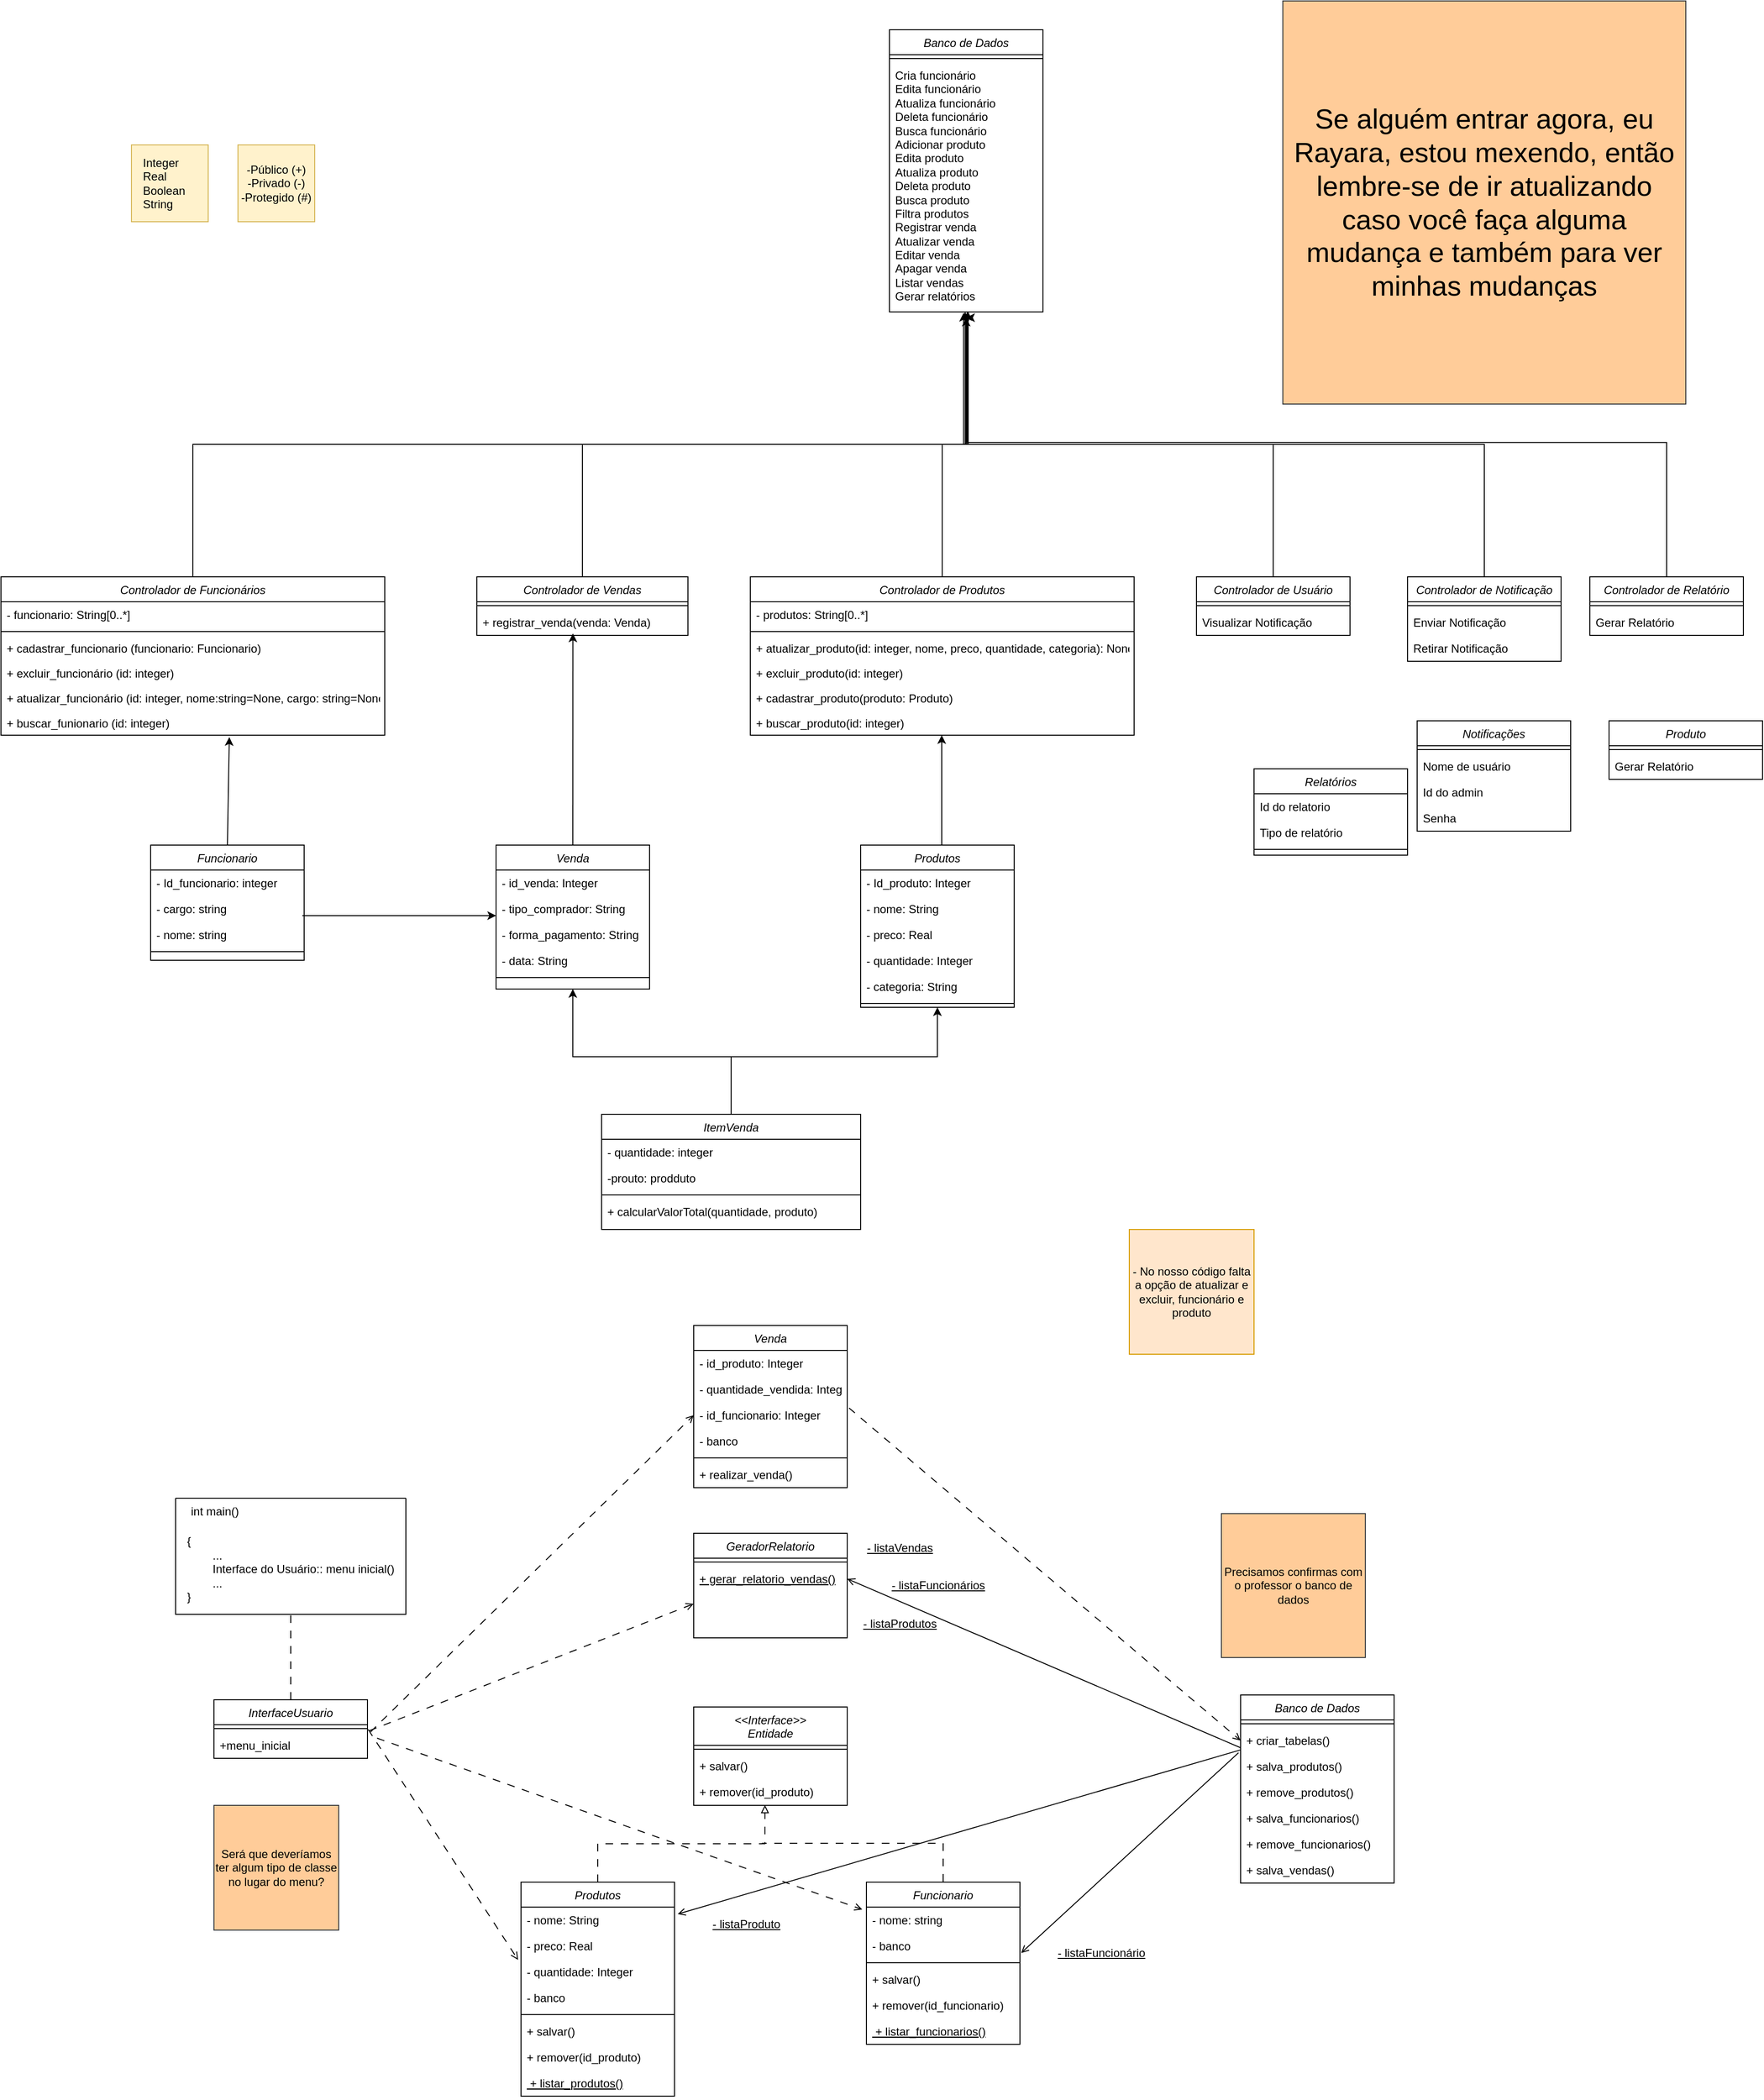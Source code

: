 <mxfile version="24.8.9">
  <diagram id="C5RBs43oDa-KdzZeNtuy" name="Page-1">
    <mxGraphModel dx="1263" dy="1909" grid="1" gridSize="10" guides="1" tooltips="1" connect="1" arrows="1" fold="1" page="1" pageScale="1" pageWidth="827" pageHeight="1169" math="0" shadow="0">
      <root>
        <mxCell id="WIyWlLk6GJQsqaUBKTNV-0" />
        <mxCell id="WIyWlLk6GJQsqaUBKTNV-1" parent="WIyWlLk6GJQsqaUBKTNV-0" />
        <mxCell id="_I3wtdHXXXUd3-tB5gvO-0" value="Controlador de Produtos" style="swimlane;fontStyle=2;align=center;verticalAlign=top;childLayout=stackLayout;horizontal=1;startSize=26;horizontalStack=0;resizeParent=1;resizeLast=0;collapsible=1;marginBottom=0;rounded=0;shadow=0;strokeWidth=1;" parent="WIyWlLk6GJQsqaUBKTNV-1" vertex="1">
          <mxGeometry x="795" y="160" width="400" height="165" as="geometry">
            <mxRectangle x="230" y="140" width="160" height="26" as="alternateBounds" />
          </mxGeometry>
        </mxCell>
        <mxCell id="_I3wtdHXXXUd3-tB5gvO-1" value="- produtos: String[0..*]" style="text;strokeColor=none;fillColor=none;align=left;verticalAlign=top;spacingLeft=4;spacingRight=4;overflow=hidden;rotatable=0;points=[[0,0.5],[1,0.5]];portConstraint=eastwest;" parent="_I3wtdHXXXUd3-tB5gvO-0" vertex="1">
          <mxGeometry y="26" width="400" height="27" as="geometry" />
        </mxCell>
        <mxCell id="_I3wtdHXXXUd3-tB5gvO-2" value="" style="line;html=1;strokeWidth=1;align=left;verticalAlign=middle;spacingTop=-1;spacingLeft=3;spacingRight=3;rotatable=0;labelPosition=right;points=[];portConstraint=eastwest;" parent="_I3wtdHXXXUd3-tB5gvO-0" vertex="1">
          <mxGeometry y="53" width="400" height="8" as="geometry" />
        </mxCell>
        <mxCell id="_I3wtdHXXXUd3-tB5gvO-3" value="+ atualizar_produto(id: integer, nome, preco, quantidade, categoria): None" style="text;align=left;verticalAlign=top;spacingLeft=4;spacingRight=4;overflow=hidden;rotatable=0;points=[[0,0.5],[1,0.5]];portConstraint=eastwest;rounded=0;shadow=0;html=0;" parent="_I3wtdHXXXUd3-tB5gvO-0" vertex="1">
          <mxGeometry y="61" width="400" height="26" as="geometry" />
        </mxCell>
        <mxCell id="_I3wtdHXXXUd3-tB5gvO-4" value="+ excluir_produto(id: integer)" style="text;align=left;verticalAlign=top;spacingLeft=4;spacingRight=4;overflow=hidden;rotatable=0;points=[[0,0.5],[1,0.5]];portConstraint=eastwest;rounded=0;shadow=0;html=0;" parent="_I3wtdHXXXUd3-tB5gvO-0" vertex="1">
          <mxGeometry y="87" width="400" height="26" as="geometry" />
        </mxCell>
        <mxCell id="_I3wtdHXXXUd3-tB5gvO-5" value="+ cadastrar_produto(produto: Produto)" style="text;align=left;verticalAlign=top;spacingLeft=4;spacingRight=4;overflow=hidden;rotatable=0;points=[[0,0.5],[1,0.5]];portConstraint=eastwest;" parent="_I3wtdHXXXUd3-tB5gvO-0" vertex="1">
          <mxGeometry y="113" width="400" height="26" as="geometry" />
        </mxCell>
        <mxCell id="_I3wtdHXXXUd3-tB5gvO-6" value="+ buscar_produto(id: integer) " style="text;align=left;verticalAlign=top;spacingLeft=4;spacingRight=4;overflow=hidden;rotatable=0;points=[[0,0.5],[1,0.5]];portConstraint=eastwest;" parent="_I3wtdHXXXUd3-tB5gvO-0" vertex="1">
          <mxGeometry y="139" width="400" height="26" as="geometry" />
        </mxCell>
        <mxCell id="_I3wtdHXXXUd3-tB5gvO-7" value="Controlador de Funcionários" style="swimlane;fontStyle=2;align=center;verticalAlign=top;childLayout=stackLayout;horizontal=1;startSize=26;horizontalStack=0;resizeParent=1;resizeLast=0;collapsible=1;marginBottom=0;rounded=0;shadow=0;strokeWidth=1;" parent="WIyWlLk6GJQsqaUBKTNV-1" vertex="1">
          <mxGeometry x="14" y="160" width="400" height="165" as="geometry">
            <mxRectangle x="230" y="140" width="160" height="26" as="alternateBounds" />
          </mxGeometry>
        </mxCell>
        <mxCell id="_I3wtdHXXXUd3-tB5gvO-8" value="- funcionario: String[0..*]" style="text;strokeColor=none;fillColor=none;align=left;verticalAlign=top;spacingLeft=4;spacingRight=4;overflow=hidden;rotatable=0;points=[[0,0.5],[1,0.5]];portConstraint=eastwest;" parent="_I3wtdHXXXUd3-tB5gvO-7" vertex="1">
          <mxGeometry y="26" width="400" height="27" as="geometry" />
        </mxCell>
        <mxCell id="_I3wtdHXXXUd3-tB5gvO-9" value="" style="line;html=1;strokeWidth=1;align=left;verticalAlign=middle;spacingTop=-1;spacingLeft=3;spacingRight=3;rotatable=0;labelPosition=right;points=[];portConstraint=eastwest;" parent="_I3wtdHXXXUd3-tB5gvO-7" vertex="1">
          <mxGeometry y="53" width="400" height="8" as="geometry" />
        </mxCell>
        <mxCell id="_I3wtdHXXXUd3-tB5gvO-10" value="+ cadastrar_funcionario (funcionario: Funcionario)" style="text;align=left;verticalAlign=top;spacingLeft=4;spacingRight=4;overflow=hidden;rotatable=0;points=[[0,0.5],[1,0.5]];portConstraint=eastwest;" parent="_I3wtdHXXXUd3-tB5gvO-7" vertex="1">
          <mxGeometry y="61" width="400" height="26" as="geometry" />
        </mxCell>
        <mxCell id="_I3wtdHXXXUd3-tB5gvO-11" value="+ excluir_funcionário (id: integer)" style="text;align=left;verticalAlign=top;spacingLeft=4;spacingRight=4;overflow=hidden;rotatable=0;points=[[0,0.5],[1,0.5]];portConstraint=eastwest;rounded=0;shadow=0;html=0;" parent="_I3wtdHXXXUd3-tB5gvO-7" vertex="1">
          <mxGeometry y="87" width="400" height="26" as="geometry" />
        </mxCell>
        <mxCell id="_I3wtdHXXXUd3-tB5gvO-12" value="+ atualizar_funcionário (id: integer, nome:string=None, cargo: string=None)" style="text;align=left;verticalAlign=top;spacingLeft=4;spacingRight=4;overflow=hidden;rotatable=0;points=[[0,0.5],[1,0.5]];portConstraint=eastwest;rounded=0;shadow=0;html=0;" parent="_I3wtdHXXXUd3-tB5gvO-7" vertex="1">
          <mxGeometry y="113" width="400" height="26" as="geometry" />
        </mxCell>
        <mxCell id="_I3wtdHXXXUd3-tB5gvO-13" value="+ buscar_funionario (id: integer)" style="text;align=left;verticalAlign=top;spacingLeft=4;spacingRight=4;overflow=hidden;rotatable=0;points=[[0,0.5],[1,0.5]];portConstraint=eastwest;rounded=0;shadow=0;html=0;" parent="_I3wtdHXXXUd3-tB5gvO-7" vertex="1">
          <mxGeometry y="139" width="400" height="26" as="geometry" />
        </mxCell>
        <mxCell id="_I3wtdHXXXUd3-tB5gvO-14" value="Controlador de Vendas" style="swimlane;fontStyle=2;align=center;verticalAlign=top;childLayout=stackLayout;horizontal=1;startSize=26;horizontalStack=0;resizeParent=1;resizeLast=0;collapsible=1;marginBottom=0;rounded=0;shadow=0;strokeWidth=1;" parent="WIyWlLk6GJQsqaUBKTNV-1" vertex="1">
          <mxGeometry x="510" y="160" width="220" height="61" as="geometry">
            <mxRectangle x="240" y="200" width="160" height="26" as="alternateBounds" />
          </mxGeometry>
        </mxCell>
        <mxCell id="_I3wtdHXXXUd3-tB5gvO-15" value="" style="line;html=1;strokeWidth=1;align=left;verticalAlign=middle;spacingTop=-1;spacingLeft=3;spacingRight=3;rotatable=0;labelPosition=right;points=[];portConstraint=eastwest;" parent="_I3wtdHXXXUd3-tB5gvO-14" vertex="1">
          <mxGeometry y="26" width="220" height="8" as="geometry" />
        </mxCell>
        <mxCell id="_I3wtdHXXXUd3-tB5gvO-16" value="+ registrar_venda(venda: Venda)" style="text;strokeColor=none;fillColor=none;align=left;verticalAlign=top;spacingLeft=4;spacingRight=4;overflow=hidden;rotatable=0;points=[[0,0.5],[1,0.5]];portConstraint=eastwest;" parent="_I3wtdHXXXUd3-tB5gvO-14" vertex="1">
          <mxGeometry y="34" width="220" height="27" as="geometry" />
        </mxCell>
        <mxCell id="_I3wtdHXXXUd3-tB5gvO-17" value="Controlador de Notificação" style="swimlane;fontStyle=2;align=center;verticalAlign=top;childLayout=stackLayout;horizontal=1;startSize=26;horizontalStack=0;resizeParent=1;resizeLast=0;collapsible=1;marginBottom=0;rounded=0;shadow=0;strokeWidth=1;" parent="WIyWlLk6GJQsqaUBKTNV-1" vertex="1">
          <mxGeometry x="1480" y="160" width="160" height="88" as="geometry">
            <mxRectangle x="240" y="200" width="160" height="26" as="alternateBounds" />
          </mxGeometry>
        </mxCell>
        <mxCell id="_I3wtdHXXXUd3-tB5gvO-18" value="" style="line;html=1;strokeWidth=1;align=left;verticalAlign=middle;spacingTop=-1;spacingLeft=3;spacingRight=3;rotatable=0;labelPosition=right;points=[];portConstraint=eastwest;" parent="_I3wtdHXXXUd3-tB5gvO-17" vertex="1">
          <mxGeometry y="26" width="160" height="8" as="geometry" />
        </mxCell>
        <mxCell id="_I3wtdHXXXUd3-tB5gvO-19" value="Enviar Notificação" style="text;strokeColor=none;fillColor=none;align=left;verticalAlign=top;spacingLeft=4;spacingRight=4;overflow=hidden;rotatable=0;points=[[0,0.5],[1,0.5]];portConstraint=eastwest;" parent="_I3wtdHXXXUd3-tB5gvO-17" vertex="1">
          <mxGeometry y="34" width="160" height="27" as="geometry" />
        </mxCell>
        <mxCell id="_I3wtdHXXXUd3-tB5gvO-20" value="Retirar Notificação" style="text;strokeColor=none;fillColor=none;align=left;verticalAlign=top;spacingLeft=4;spacingRight=4;overflow=hidden;rotatable=0;points=[[0,0.5],[1,0.5]];portConstraint=eastwest;" parent="_I3wtdHXXXUd3-tB5gvO-17" vertex="1">
          <mxGeometry y="61" width="160" height="27" as="geometry" />
        </mxCell>
        <mxCell id="_I3wtdHXXXUd3-tB5gvO-21" value="Controlador de Usuário" style="swimlane;fontStyle=2;align=center;verticalAlign=top;childLayout=stackLayout;horizontal=1;startSize=26;horizontalStack=0;resizeParent=1;resizeLast=0;collapsible=1;marginBottom=0;rounded=0;shadow=0;strokeWidth=1;" parent="WIyWlLk6GJQsqaUBKTNV-1" vertex="1">
          <mxGeometry x="1260" y="160" width="160" height="61" as="geometry">
            <mxRectangle x="240" y="200" width="160" height="26" as="alternateBounds" />
          </mxGeometry>
        </mxCell>
        <mxCell id="_I3wtdHXXXUd3-tB5gvO-22" value="" style="line;html=1;strokeWidth=1;align=left;verticalAlign=middle;spacingTop=-1;spacingLeft=3;spacingRight=3;rotatable=0;labelPosition=right;points=[];portConstraint=eastwest;" parent="_I3wtdHXXXUd3-tB5gvO-21" vertex="1">
          <mxGeometry y="26" width="160" height="8" as="geometry" />
        </mxCell>
        <mxCell id="_I3wtdHXXXUd3-tB5gvO-23" value="Visualizar Notificação" style="text;strokeColor=none;fillColor=none;align=left;verticalAlign=top;spacingLeft=4;spacingRight=4;overflow=hidden;rotatable=0;points=[[0,0.5],[1,0.5]];portConstraint=eastwest;" parent="_I3wtdHXXXUd3-tB5gvO-21" vertex="1">
          <mxGeometry y="34" width="160" height="27" as="geometry" />
        </mxCell>
        <mxCell id="I9rmAQICTZ3IYjPyF-Hz-8" style="edgeStyle=orthogonalEdgeStyle;rounded=0;orthogonalLoop=1;jettySize=auto;html=1;" parent="WIyWlLk6GJQsqaUBKTNV-1" source="_I3wtdHXXXUd3-tB5gvO-24" edge="1">
          <mxGeometry relative="1" as="geometry">
            <mxPoint x="1020" y="-110.0" as="targetPoint" />
            <Array as="points">
              <mxPoint x="1750" y="20" />
              <mxPoint x="1021" y="20" />
              <mxPoint x="1021" y="-110" />
            </Array>
          </mxGeometry>
        </mxCell>
        <mxCell id="_I3wtdHXXXUd3-tB5gvO-24" value="Controlador de Relatório" style="swimlane;fontStyle=2;align=center;verticalAlign=top;childLayout=stackLayout;horizontal=1;startSize=26;horizontalStack=0;resizeParent=1;resizeLast=0;collapsible=1;marginBottom=0;rounded=0;shadow=0;strokeWidth=1;" parent="WIyWlLk6GJQsqaUBKTNV-1" vertex="1">
          <mxGeometry x="1670" y="160" width="160" height="61" as="geometry">
            <mxRectangle x="230" y="140" width="160" height="26" as="alternateBounds" />
          </mxGeometry>
        </mxCell>
        <mxCell id="_I3wtdHXXXUd3-tB5gvO-25" value="" style="line;html=1;strokeWidth=1;align=left;verticalAlign=middle;spacingTop=-1;spacingLeft=3;spacingRight=3;rotatable=0;labelPosition=right;points=[];portConstraint=eastwest;" parent="_I3wtdHXXXUd3-tB5gvO-24" vertex="1">
          <mxGeometry y="26" width="160" height="8" as="geometry" />
        </mxCell>
        <mxCell id="_I3wtdHXXXUd3-tB5gvO-26" value="Gerar Relatório" style="text;strokeColor=none;fillColor=none;align=left;verticalAlign=top;spacingLeft=4;spacingRight=4;overflow=hidden;rotatable=0;points=[[0,0.5],[1,0.5]];portConstraint=eastwest;" parent="_I3wtdHXXXUd3-tB5gvO-24" vertex="1">
          <mxGeometry y="34" width="160" height="27" as="geometry" />
        </mxCell>
        <mxCell id="_I3wtdHXXXUd3-tB5gvO-27" value="Notificações" style="swimlane;fontStyle=2;align=center;verticalAlign=top;childLayout=stackLayout;horizontal=1;startSize=26;horizontalStack=0;resizeParent=1;resizeLast=0;collapsible=1;marginBottom=0;rounded=0;shadow=0;strokeWidth=1;" parent="WIyWlLk6GJQsqaUBKTNV-1" vertex="1">
          <mxGeometry x="1490" y="310" width="160" height="115" as="geometry">
            <mxRectangle x="240" y="200" width="160" height="26" as="alternateBounds" />
          </mxGeometry>
        </mxCell>
        <mxCell id="_I3wtdHXXXUd3-tB5gvO-28" value="" style="line;html=1;strokeWidth=1;align=left;verticalAlign=middle;spacingTop=-1;spacingLeft=3;spacingRight=3;rotatable=0;labelPosition=right;points=[];portConstraint=eastwest;" parent="_I3wtdHXXXUd3-tB5gvO-27" vertex="1">
          <mxGeometry y="26" width="160" height="8" as="geometry" />
        </mxCell>
        <mxCell id="_I3wtdHXXXUd3-tB5gvO-29" value="Nome de usuário" style="text;strokeColor=none;fillColor=none;align=left;verticalAlign=top;spacingLeft=4;spacingRight=4;overflow=hidden;rotatable=0;points=[[0,0.5],[1,0.5]];portConstraint=eastwest;" parent="_I3wtdHXXXUd3-tB5gvO-27" vertex="1">
          <mxGeometry y="34" width="160" height="27" as="geometry" />
        </mxCell>
        <mxCell id="_I3wtdHXXXUd3-tB5gvO-30" value="Id do admin" style="text;strokeColor=none;fillColor=none;align=left;verticalAlign=top;spacingLeft=4;spacingRight=4;overflow=hidden;rotatable=0;points=[[0,0.5],[1,0.5]];portConstraint=eastwest;" parent="_I3wtdHXXXUd3-tB5gvO-27" vertex="1">
          <mxGeometry y="61" width="160" height="27" as="geometry" />
        </mxCell>
        <mxCell id="_I3wtdHXXXUd3-tB5gvO-31" value="Senha" style="text;strokeColor=none;fillColor=none;align=left;verticalAlign=top;spacingLeft=4;spacingRight=4;overflow=hidden;rotatable=0;points=[[0,0.5],[1,0.5]];portConstraint=eastwest;" parent="_I3wtdHXXXUd3-tB5gvO-27" vertex="1">
          <mxGeometry y="88" width="160" height="27" as="geometry" />
        </mxCell>
        <mxCell id="_I3wtdHXXXUd3-tB5gvO-32" value="Venda" style="swimlane;fontStyle=2;align=center;verticalAlign=top;childLayout=stackLayout;horizontal=1;startSize=26;horizontalStack=0;resizeParent=1;resizeLast=0;collapsible=1;marginBottom=0;rounded=0;shadow=0;strokeWidth=1;" parent="WIyWlLk6GJQsqaUBKTNV-1" vertex="1">
          <mxGeometry x="530" y="439.5" width="160" height="150" as="geometry">
            <mxRectangle x="230" y="140" width="160" height="26" as="alternateBounds" />
          </mxGeometry>
        </mxCell>
        <mxCell id="_I3wtdHXXXUd3-tB5gvO-33" value="- id_venda: Integer" style="text;strokeColor=none;fillColor=none;align=left;verticalAlign=top;spacingLeft=4;spacingRight=4;overflow=hidden;rotatable=0;points=[[0,0.5],[1,0.5]];portConstraint=eastwest;" parent="_I3wtdHXXXUd3-tB5gvO-32" vertex="1">
          <mxGeometry y="26" width="160" height="27" as="geometry" />
        </mxCell>
        <mxCell id="_I3wtdHXXXUd3-tB5gvO-34" value="- tipo_comprador: String" style="text;strokeColor=none;fillColor=none;align=left;verticalAlign=top;spacingLeft=4;spacingRight=4;overflow=hidden;rotatable=0;points=[[0,0.5],[1,0.5]];portConstraint=eastwest;" parent="_I3wtdHXXXUd3-tB5gvO-32" vertex="1">
          <mxGeometry y="53" width="160" height="27" as="geometry" />
        </mxCell>
        <mxCell id="_I3wtdHXXXUd3-tB5gvO-35" value="- forma_pagamento: String" style="text;strokeColor=none;fillColor=none;align=left;verticalAlign=top;spacingLeft=4;spacingRight=4;overflow=hidden;rotatable=0;points=[[0,0.5],[1,0.5]];portConstraint=eastwest;" parent="_I3wtdHXXXUd3-tB5gvO-32" vertex="1">
          <mxGeometry y="80" width="160" height="27" as="geometry" />
        </mxCell>
        <mxCell id="_I3wtdHXXXUd3-tB5gvO-36" value="- data: String" style="text;strokeColor=none;fillColor=none;align=left;verticalAlign=top;spacingLeft=4;spacingRight=4;overflow=hidden;rotatable=0;points=[[0,0.5],[1,0.5]];portConstraint=eastwest;" parent="_I3wtdHXXXUd3-tB5gvO-32" vertex="1">
          <mxGeometry y="107" width="160" height="27" as="geometry" />
        </mxCell>
        <mxCell id="_I3wtdHXXXUd3-tB5gvO-37" value="" style="line;html=1;strokeWidth=1;align=left;verticalAlign=middle;spacingTop=-1;spacingLeft=3;spacingRight=3;rotatable=0;labelPosition=right;points=[];portConstraint=eastwest;" parent="_I3wtdHXXXUd3-tB5gvO-32" vertex="1">
          <mxGeometry y="134" width="160" height="8" as="geometry" />
        </mxCell>
        <mxCell id="_I3wtdHXXXUd3-tB5gvO-38" value="Produtos" style="swimlane;fontStyle=2;align=center;verticalAlign=top;childLayout=stackLayout;horizontal=1;startSize=26;horizontalStack=0;resizeParent=1;resizeLast=0;collapsible=1;marginBottom=0;rounded=0;shadow=0;strokeWidth=1;" parent="WIyWlLk6GJQsqaUBKTNV-1" vertex="1">
          <mxGeometry x="910" y="439.5" width="160" height="169" as="geometry">
            <mxRectangle x="230" y="140" width="160" height="26" as="alternateBounds" />
          </mxGeometry>
        </mxCell>
        <mxCell id="_I3wtdHXXXUd3-tB5gvO-39" value="- Id_produto: Integer" style="text;strokeColor=none;fillColor=none;align=left;verticalAlign=top;spacingLeft=4;spacingRight=4;overflow=hidden;rotatable=0;points=[[0,0.5],[1,0.5]];portConstraint=eastwest;" parent="_I3wtdHXXXUd3-tB5gvO-38" vertex="1">
          <mxGeometry y="26" width="160" height="27" as="geometry" />
        </mxCell>
        <mxCell id="_I3wtdHXXXUd3-tB5gvO-40" value="- nome: String" style="text;strokeColor=none;fillColor=none;align=left;verticalAlign=top;spacingLeft=4;spacingRight=4;overflow=hidden;rotatable=0;points=[[0,0.5],[1,0.5]];portConstraint=eastwest;" parent="_I3wtdHXXXUd3-tB5gvO-38" vertex="1">
          <mxGeometry y="53" width="160" height="27" as="geometry" />
        </mxCell>
        <mxCell id="_I3wtdHXXXUd3-tB5gvO-41" value="- preco: Real" style="text;strokeColor=none;fillColor=none;align=left;verticalAlign=top;spacingLeft=4;spacingRight=4;overflow=hidden;rotatable=0;points=[[0,0.5],[1,0.5]];portConstraint=eastwest;" parent="_I3wtdHXXXUd3-tB5gvO-38" vertex="1">
          <mxGeometry y="80" width="160" height="27" as="geometry" />
        </mxCell>
        <mxCell id="_I3wtdHXXXUd3-tB5gvO-42" value="- quantidade: Integer" style="text;strokeColor=none;fillColor=none;align=left;verticalAlign=top;spacingLeft=4;spacingRight=4;overflow=hidden;rotatable=0;points=[[0,0.5],[1,0.5]];portConstraint=eastwest;" parent="_I3wtdHXXXUd3-tB5gvO-38" vertex="1">
          <mxGeometry y="107" width="160" height="27" as="geometry" />
        </mxCell>
        <mxCell id="_I3wtdHXXXUd3-tB5gvO-43" value="- categoria: String" style="text;strokeColor=none;fillColor=none;align=left;verticalAlign=top;spacingLeft=4;spacingRight=4;overflow=hidden;rotatable=0;points=[[0,0.5],[1,0.5]];portConstraint=eastwest;" parent="_I3wtdHXXXUd3-tB5gvO-38" vertex="1">
          <mxGeometry y="134" width="160" height="27" as="geometry" />
        </mxCell>
        <mxCell id="_I3wtdHXXXUd3-tB5gvO-44" value="" style="line;html=1;strokeWidth=1;align=left;verticalAlign=middle;spacingTop=-1;spacingLeft=3;spacingRight=3;rotatable=0;labelPosition=right;points=[];portConstraint=eastwest;" parent="_I3wtdHXXXUd3-tB5gvO-38" vertex="1">
          <mxGeometry y="161" width="160" height="8" as="geometry" />
        </mxCell>
        <mxCell id="_I3wtdHXXXUd3-tB5gvO-45" value="Funcionario" style="swimlane;fontStyle=2;align=center;verticalAlign=top;childLayout=stackLayout;horizontal=1;startSize=26;horizontalStack=0;resizeParent=1;resizeLast=0;collapsible=1;marginBottom=0;rounded=0;shadow=0;strokeWidth=1;" parent="WIyWlLk6GJQsqaUBKTNV-1" vertex="1">
          <mxGeometry x="170" y="439.5" width="160" height="120" as="geometry">
            <mxRectangle x="230" y="140" width="160" height="26" as="alternateBounds" />
          </mxGeometry>
        </mxCell>
        <mxCell id="_I3wtdHXXXUd3-tB5gvO-46" value="- Id_funcionario: integer" style="text;strokeColor=none;fillColor=none;align=left;verticalAlign=top;spacingLeft=4;spacingRight=4;overflow=hidden;rotatable=0;points=[[0,0.5],[1,0.5]];portConstraint=eastwest;" parent="_I3wtdHXXXUd3-tB5gvO-45" vertex="1">
          <mxGeometry y="26" width="160" height="27" as="geometry" />
        </mxCell>
        <mxCell id="_I3wtdHXXXUd3-tB5gvO-47" value="- cargo: string" style="text;strokeColor=none;fillColor=none;align=left;verticalAlign=top;spacingLeft=4;spacingRight=4;overflow=hidden;rotatable=0;points=[[0,0.5],[1,0.5]];portConstraint=eastwest;" parent="_I3wtdHXXXUd3-tB5gvO-45" vertex="1">
          <mxGeometry y="53" width="160" height="27" as="geometry" />
        </mxCell>
        <mxCell id="_I3wtdHXXXUd3-tB5gvO-48" value="- nome: string" style="text;strokeColor=none;fillColor=none;align=left;verticalAlign=top;spacingLeft=4;spacingRight=4;overflow=hidden;rotatable=0;points=[[0,0.5],[1,0.5]];portConstraint=eastwest;" parent="_I3wtdHXXXUd3-tB5gvO-45" vertex="1">
          <mxGeometry y="80" width="160" height="27" as="geometry" />
        </mxCell>
        <mxCell id="_I3wtdHXXXUd3-tB5gvO-49" value="" style="line;html=1;strokeWidth=1;align=left;verticalAlign=middle;spacingTop=-1;spacingLeft=3;spacingRight=3;rotatable=0;labelPosition=right;points=[];portConstraint=eastwest;" parent="_I3wtdHXXXUd3-tB5gvO-45" vertex="1">
          <mxGeometry y="107" width="160" height="8" as="geometry" />
        </mxCell>
        <mxCell id="_I3wtdHXXXUd3-tB5gvO-224" value="" style="whiteSpace=wrap;html=1;aspect=fixed;fillColor=#fff2cc;strokeColor=#d6b656;" parent="WIyWlLk6GJQsqaUBKTNV-1" vertex="1">
          <mxGeometry x="150" y="-290" width="80" height="80" as="geometry" />
        </mxCell>
        <mxCell id="_I3wtdHXXXUd3-tB5gvO-223" value="Integer&lt;div&gt;Real&lt;/div&gt;&lt;div&gt;Boolean&lt;/div&gt;&lt;div&gt;String&lt;/div&gt;" style="text;html=1;align=left;verticalAlign=middle;whiteSpace=wrap;rounded=0;" parent="WIyWlLk6GJQsqaUBKTNV-1" vertex="1">
          <mxGeometry x="160" y="-280" width="60" height="60" as="geometry" />
        </mxCell>
        <mxCell id="_I3wtdHXXXUd3-tB5gvO-52" value="Relatórios" style="swimlane;fontStyle=2;align=center;verticalAlign=top;childLayout=stackLayout;horizontal=1;startSize=26;horizontalStack=0;resizeParent=1;resizeLast=0;collapsible=1;marginBottom=0;rounded=0;shadow=0;strokeWidth=1;" parent="WIyWlLk6GJQsqaUBKTNV-1" vertex="1">
          <mxGeometry x="1320" y="360" width="160" height="90" as="geometry">
            <mxRectangle x="230" y="140" width="160" height="26" as="alternateBounds" />
          </mxGeometry>
        </mxCell>
        <mxCell id="_I3wtdHXXXUd3-tB5gvO-53" value="Id do relatorio" style="text;strokeColor=none;fillColor=none;align=left;verticalAlign=top;spacingLeft=4;spacingRight=4;overflow=hidden;rotatable=0;points=[[0,0.5],[1,0.5]];portConstraint=eastwest;" parent="_I3wtdHXXXUd3-tB5gvO-52" vertex="1">
          <mxGeometry y="26" width="160" height="27" as="geometry" />
        </mxCell>
        <mxCell id="_I3wtdHXXXUd3-tB5gvO-54" value="Tipo de relatório" style="text;strokeColor=none;fillColor=none;align=left;verticalAlign=top;spacingLeft=4;spacingRight=4;overflow=hidden;rotatable=0;points=[[0,0.5],[1,0.5]];portConstraint=eastwest;" parent="_I3wtdHXXXUd3-tB5gvO-52" vertex="1">
          <mxGeometry y="53" width="160" height="27" as="geometry" />
        </mxCell>
        <mxCell id="_I3wtdHXXXUd3-tB5gvO-55" value="" style="line;html=1;strokeWidth=1;align=left;verticalAlign=middle;spacingTop=-1;spacingLeft=3;spacingRight=3;rotatable=0;labelPosition=right;points=[];portConstraint=eastwest;" parent="_I3wtdHXXXUd3-tB5gvO-52" vertex="1">
          <mxGeometry y="80" width="160" height="8" as="geometry" />
        </mxCell>
        <mxCell id="_I3wtdHXXXUd3-tB5gvO-50" value="" style="whiteSpace=wrap;html=1;aspect=fixed;fillColor=#fff2cc;strokeColor=#d6b656;" parent="WIyWlLk6GJQsqaUBKTNV-1" vertex="1">
          <mxGeometry x="150" y="-290" width="80" height="80" as="geometry" />
        </mxCell>
        <mxCell id="_I3wtdHXXXUd3-tB5gvO-56" value="Banco de Dados" style="swimlane;fontStyle=2;align=center;verticalAlign=top;childLayout=stackLayout;horizontal=1;startSize=26;horizontalStack=0;resizeParent=1;resizeLast=0;collapsible=1;marginBottom=0;rounded=0;shadow=0;strokeWidth=1;" parent="WIyWlLk6GJQsqaUBKTNV-1" vertex="1">
          <mxGeometry x="940" y="-410" width="160" height="294" as="geometry">
            <mxRectangle x="230" y="140" width="160" height="26" as="alternateBounds" />
          </mxGeometry>
        </mxCell>
        <mxCell id="_I3wtdHXXXUd3-tB5gvO-57" value="" style="line;html=1;strokeWidth=1;align=left;verticalAlign=middle;spacingTop=-1;spacingLeft=3;spacingRight=3;rotatable=0;labelPosition=right;points=[];portConstraint=eastwest;" parent="_I3wtdHXXXUd3-tB5gvO-56" vertex="1">
          <mxGeometry y="26" width="160" height="8" as="geometry" />
        </mxCell>
        <mxCell id="_I3wtdHXXXUd3-tB5gvO-58" value="Cria funcionário&lt;div&gt;Edita funcionário&lt;/div&gt;&lt;div&gt;Atualiza funcionário&lt;/div&gt;&lt;div&gt;Deleta funcionário&lt;/div&gt;&lt;div&gt;Busca funcionário&lt;/div&gt;&lt;div&gt;Adicionar produto&lt;/div&gt;&lt;div&gt;Edita produto&lt;/div&gt;&lt;div&gt;Atualiza produto&lt;/div&gt;&lt;div&gt;Deleta produto&lt;/div&gt;&lt;div&gt;Busca produto&lt;/div&gt;&lt;div&gt;Filtra produtos&lt;/div&gt;&lt;div&gt;Registrar venda&lt;/div&gt;&lt;div&gt;Atualizar venda&lt;/div&gt;&lt;div&gt;Editar venda&lt;/div&gt;&lt;div&gt;Apagar venda&lt;/div&gt;&lt;div&gt;Listar vendas&lt;/div&gt;&lt;div&gt;Gerar relatórios&lt;/div&gt;" style="text;strokeColor=none;fillColor=none;align=left;verticalAlign=top;spacingLeft=4;spacingRight=4;overflow=hidden;rotatable=0;points=[[0,0.5],[1,0.5]];portConstraint=eastwest;whiteSpace=wrap;html=1;" parent="_I3wtdHXXXUd3-tB5gvO-56" vertex="1">
          <mxGeometry y="34" width="160" height="260" as="geometry" />
        </mxCell>
        <mxCell id="_I3wtdHXXXUd3-tB5gvO-51" value="Integer&lt;div&gt;Real&lt;/div&gt;&lt;div&gt;Boolean&lt;/div&gt;&lt;div&gt;String&lt;/div&gt;" style="text;html=1;align=left;verticalAlign=middle;whiteSpace=wrap;rounded=0;" parent="WIyWlLk6GJQsqaUBKTNV-1" vertex="1">
          <mxGeometry x="160" y="-280" width="60" height="60" as="geometry" />
        </mxCell>
        <mxCell id="_I3wtdHXXXUd3-tB5gvO-65" style="edgeStyle=orthogonalEdgeStyle;rounded=0;orthogonalLoop=1;jettySize=auto;html=1;entryX=0.5;entryY=1;entryDx=0;entryDy=0;" parent="WIyWlLk6GJQsqaUBKTNV-1" source="_I3wtdHXXXUd3-tB5gvO-67" target="_I3wtdHXXXUd3-tB5gvO-32" edge="1">
          <mxGeometry relative="1" as="geometry">
            <Array as="points">
              <mxPoint x="775" y="660" />
              <mxPoint x="610" y="660" />
            </Array>
          </mxGeometry>
        </mxCell>
        <mxCell id="_I3wtdHXXXUd3-tB5gvO-66" style="edgeStyle=orthogonalEdgeStyle;rounded=0;orthogonalLoop=1;jettySize=auto;html=1;entryX=0.5;entryY=1;entryDx=0;entryDy=0;" parent="WIyWlLk6GJQsqaUBKTNV-1" source="_I3wtdHXXXUd3-tB5gvO-67" target="_I3wtdHXXXUd3-tB5gvO-38" edge="1">
          <mxGeometry relative="1" as="geometry">
            <mxPoint x="990" y="630" as="targetPoint" />
            <Array as="points">
              <mxPoint x="775" y="660" />
              <mxPoint x="990" y="660" />
            </Array>
          </mxGeometry>
        </mxCell>
        <mxCell id="_I3wtdHXXXUd3-tB5gvO-67" value="ItemVenda" style="swimlane;fontStyle=2;align=center;verticalAlign=top;childLayout=stackLayout;horizontal=1;startSize=26;horizontalStack=0;resizeParent=1;resizeLast=0;collapsible=1;marginBottom=0;rounded=0;shadow=0;strokeWidth=1;" parent="WIyWlLk6GJQsqaUBKTNV-1" vertex="1">
          <mxGeometry x="640" y="720" width="270" height="120" as="geometry">
            <mxRectangle x="230" y="140" width="160" height="26" as="alternateBounds" />
          </mxGeometry>
        </mxCell>
        <mxCell id="_I3wtdHXXXUd3-tB5gvO-68" value="- quantidade: integer" style="text;strokeColor=none;fillColor=none;align=left;verticalAlign=top;spacingLeft=4;spacingRight=4;overflow=hidden;rotatable=0;points=[[0,0.5],[1,0.5]];portConstraint=eastwest;" parent="_I3wtdHXXXUd3-tB5gvO-67" vertex="1">
          <mxGeometry y="26" width="270" height="27" as="geometry" />
        </mxCell>
        <mxCell id="_I3wtdHXXXUd3-tB5gvO-69" value="-prouto: prodduto" style="text;strokeColor=none;fillColor=none;align=left;verticalAlign=top;spacingLeft=4;spacingRight=4;overflow=hidden;rotatable=0;points=[[0,0.5],[1,0.5]];portConstraint=eastwest;" parent="_I3wtdHXXXUd3-tB5gvO-67" vertex="1">
          <mxGeometry y="53" width="270" height="27" as="geometry" />
        </mxCell>
        <mxCell id="_I3wtdHXXXUd3-tB5gvO-70" value="" style="line;html=1;strokeWidth=1;align=left;verticalAlign=middle;spacingTop=-1;spacingLeft=3;spacingRight=3;rotatable=0;labelPosition=right;points=[];portConstraint=eastwest;" parent="_I3wtdHXXXUd3-tB5gvO-67" vertex="1">
          <mxGeometry y="80" width="270" height="8" as="geometry" />
        </mxCell>
        <mxCell id="_I3wtdHXXXUd3-tB5gvO-71" value="+ calcularValorTotal(quantidade, produto)" style="text;strokeColor=none;fillColor=none;align=left;verticalAlign=top;spacingLeft=4;spacingRight=4;overflow=hidden;rotatable=0;points=[[0,0.5],[1,0.5]];portConstraint=eastwest;" parent="_I3wtdHXXXUd3-tB5gvO-67" vertex="1">
          <mxGeometry y="88" width="270" height="27" as="geometry" />
        </mxCell>
        <mxCell id="_I3wtdHXXXUd3-tB5gvO-61" value="" style="whiteSpace=wrap;html=1;aspect=fixed;fillColor=#fff2cc;strokeColor=#d6b656;" parent="WIyWlLk6GJQsqaUBKTNV-1" vertex="1">
          <mxGeometry x="261" y="-290" width="80" height="80" as="geometry" />
        </mxCell>
        <mxCell id="_I3wtdHXXXUd3-tB5gvO-74" style="edgeStyle=orthogonalEdgeStyle;rounded=0;orthogonalLoop=1;jettySize=auto;html=1;entryX=0.5;entryY=1;entryDx=0;entryDy=0;exitX=0.5;exitY=0;exitDx=0;exitDy=0;" parent="WIyWlLk6GJQsqaUBKTNV-1" source="_I3wtdHXXXUd3-tB5gvO-38" edge="1">
          <mxGeometry relative="1" as="geometry">
            <mxPoint x="995" y="430" as="sourcePoint" />
            <mxPoint x="994.5" y="325" as="targetPoint" />
            <Array as="points">
              <mxPoint x="995" y="440" />
            </Array>
          </mxGeometry>
        </mxCell>
        <mxCell id="_I3wtdHXXXUd3-tB5gvO-62" value="-Público (+)&lt;br&gt;-Privado (-)&lt;br&gt;-Protegido (#)" style="text;html=1;align=center;verticalAlign=middle;whiteSpace=wrap;rounded=0;" parent="WIyWlLk6GJQsqaUBKTNV-1" vertex="1">
          <mxGeometry x="261" y="-290" width="80" height="80" as="geometry" />
        </mxCell>
        <mxCell id="_I3wtdHXXXUd3-tB5gvO-75" value="" style="endArrow=classic;html=1;rounded=0;entryX=0.455;entryY=0.926;entryDx=0;entryDy=0;entryPerimeter=0;exitX=0.5;exitY=0;exitDx=0;exitDy=0;" parent="WIyWlLk6GJQsqaUBKTNV-1" source="_I3wtdHXXXUd3-tB5gvO-32" target="_I3wtdHXXXUd3-tB5gvO-16" edge="1">
          <mxGeometry width="50" height="50" relative="1" as="geometry">
            <mxPoint x="580" y="360" as="sourcePoint" />
            <mxPoint x="630" y="310" as="targetPoint" />
          </mxGeometry>
        </mxCell>
        <mxCell id="_I3wtdHXXXUd3-tB5gvO-76" value="" style="endArrow=classic;html=1;rounded=0;entryX=0.595;entryY=1.077;entryDx=0;entryDy=0;entryPerimeter=0;" parent="WIyWlLk6GJQsqaUBKTNV-1" target="_I3wtdHXXXUd3-tB5gvO-13" edge="1">
          <mxGeometry width="50" height="50" relative="1" as="geometry">
            <mxPoint x="250" y="440" as="sourcePoint" />
            <mxPoint x="300" y="390" as="targetPoint" />
          </mxGeometry>
        </mxCell>
        <mxCell id="_I3wtdHXXXUd3-tB5gvO-77" value="" style="endArrow=classic;html=1;rounded=0;exitX=0.988;exitY=0.759;exitDx=0;exitDy=0;exitPerimeter=0;entryX=0;entryY=0.759;entryDx=0;entryDy=0;entryPerimeter=0;" parent="WIyWlLk6GJQsqaUBKTNV-1" source="_I3wtdHXXXUd3-tB5gvO-47" target="_I3wtdHXXXUd3-tB5gvO-34" edge="1">
          <mxGeometry width="50" height="50" relative="1" as="geometry">
            <mxPoint x="410" y="540" as="sourcePoint" />
            <mxPoint x="460" y="490" as="targetPoint" />
          </mxGeometry>
        </mxCell>
        <mxCell id="_I3wtdHXXXUd3-tB5gvO-85" value="&amp;nbsp;" style="text;html=1;align=center;verticalAlign=middle;resizable=0;points=[];autosize=1;strokeColor=none;fillColor=none;" parent="WIyWlLk6GJQsqaUBKTNV-1" vertex="1">
          <mxGeometry x="1225" y="608" width="30" height="30" as="geometry" />
        </mxCell>
        <mxCell id="I9rmAQICTZ3IYjPyF-Hz-2" style="edgeStyle=orthogonalEdgeStyle;rounded=0;orthogonalLoop=1;jettySize=auto;html=1;entryX=0.513;entryY=1;entryDx=0;entryDy=0;entryPerimeter=0;" parent="WIyWlLk6GJQsqaUBKTNV-1" source="_I3wtdHXXXUd3-tB5gvO-7" target="_I3wtdHXXXUd3-tB5gvO-58" edge="1">
          <mxGeometry relative="1" as="geometry" />
        </mxCell>
        <mxCell id="I9rmAQICTZ3IYjPyF-Hz-3" style="edgeStyle=orthogonalEdgeStyle;rounded=0;orthogonalLoop=1;jettySize=auto;html=1;entryX=0.508;entryY=1;entryDx=0;entryDy=0;entryPerimeter=0;" parent="WIyWlLk6GJQsqaUBKTNV-1" source="_I3wtdHXXXUd3-tB5gvO-14" target="_I3wtdHXXXUd3-tB5gvO-58" edge="1">
          <mxGeometry relative="1" as="geometry" />
        </mxCell>
        <mxCell id="I9rmAQICTZ3IYjPyF-Hz-4" style="edgeStyle=orthogonalEdgeStyle;rounded=0;orthogonalLoop=1;jettySize=auto;html=1;entryX=0.5;entryY=1.023;entryDx=0;entryDy=0;entryPerimeter=0;" parent="WIyWlLk6GJQsqaUBKTNV-1" source="_I3wtdHXXXUd3-tB5gvO-0" target="_I3wtdHXXXUd3-tB5gvO-58" edge="1">
          <mxGeometry relative="1" as="geometry">
            <Array as="points">
              <mxPoint x="995" y="22" />
              <mxPoint x="1020" y="22" />
            </Array>
          </mxGeometry>
        </mxCell>
        <mxCell id="I9rmAQICTZ3IYjPyF-Hz-5" style="edgeStyle=orthogonalEdgeStyle;rounded=0;orthogonalLoop=1;jettySize=auto;html=1;entryX=0.483;entryY=1.004;entryDx=0;entryDy=0;entryPerimeter=0;" parent="WIyWlLk6GJQsqaUBKTNV-1" source="_I3wtdHXXXUd3-tB5gvO-21" target="_I3wtdHXXXUd3-tB5gvO-58" edge="1">
          <mxGeometry relative="1" as="geometry" />
        </mxCell>
        <mxCell id="I9rmAQICTZ3IYjPyF-Hz-6" style="edgeStyle=orthogonalEdgeStyle;rounded=0;orthogonalLoop=1;jettySize=auto;html=1;entryX=0.493;entryY=1;entryDx=0;entryDy=0;entryPerimeter=0;" parent="WIyWlLk6GJQsqaUBKTNV-1" source="_I3wtdHXXXUd3-tB5gvO-17" target="_I3wtdHXXXUd3-tB5gvO-58" edge="1">
          <mxGeometry relative="1" as="geometry" />
        </mxCell>
        <mxCell id="OVBkLCfnEWp9YMBtG4E_-0" value="Produto" style="swimlane;fontStyle=2;align=center;verticalAlign=top;childLayout=stackLayout;horizontal=1;startSize=26;horizontalStack=0;resizeParent=1;resizeLast=0;collapsible=1;marginBottom=0;rounded=0;shadow=0;strokeWidth=1;" vertex="1" parent="WIyWlLk6GJQsqaUBKTNV-1">
          <mxGeometry x="1690" y="310" width="160" height="61" as="geometry">
            <mxRectangle x="230" y="140" width="160" height="26" as="alternateBounds" />
          </mxGeometry>
        </mxCell>
        <mxCell id="OVBkLCfnEWp9YMBtG4E_-1" value="" style="line;html=1;strokeWidth=1;align=left;verticalAlign=middle;spacingTop=-1;spacingLeft=3;spacingRight=3;rotatable=0;labelPosition=right;points=[];portConstraint=eastwest;" vertex="1" parent="OVBkLCfnEWp9YMBtG4E_-0">
          <mxGeometry y="26" width="160" height="8" as="geometry" />
        </mxCell>
        <mxCell id="OVBkLCfnEWp9YMBtG4E_-2" value="Gerar Relatório" style="text;strokeColor=none;fillColor=none;align=left;verticalAlign=top;spacingLeft=4;spacingRight=4;overflow=hidden;rotatable=0;points=[[0,0.5],[1,0.5]];portConstraint=eastwest;" vertex="1" parent="OVBkLCfnEWp9YMBtG4E_-0">
          <mxGeometry y="34" width="160" height="27" as="geometry" />
        </mxCell>
        <mxCell id="OVBkLCfnEWp9YMBtG4E_-12" value="Banco de Dados" style="swimlane;fontStyle=2;align=center;verticalAlign=top;childLayout=stackLayout;horizontal=1;startSize=26;horizontalStack=0;resizeParent=1;resizeLast=0;collapsible=1;marginBottom=0;rounded=0;shadow=0;strokeWidth=1;" vertex="1" parent="WIyWlLk6GJQsqaUBKTNV-1">
          <mxGeometry x="1306" y="1325" width="160" height="196" as="geometry">
            <mxRectangle x="230" y="140" width="160" height="26" as="alternateBounds" />
          </mxGeometry>
        </mxCell>
        <mxCell id="OVBkLCfnEWp9YMBtG4E_-13" value="" style="line;html=1;strokeWidth=1;align=left;verticalAlign=middle;spacingTop=-1;spacingLeft=3;spacingRight=3;rotatable=0;labelPosition=right;points=[];portConstraint=eastwest;" vertex="1" parent="OVBkLCfnEWp9YMBtG4E_-12">
          <mxGeometry y="26" width="160" height="8" as="geometry" />
        </mxCell>
        <mxCell id="OVBkLCfnEWp9YMBtG4E_-84" value="+ criar_tabelas()" style="text;strokeColor=none;fillColor=none;align=left;verticalAlign=top;spacingLeft=4;spacingRight=4;overflow=hidden;rotatable=0;points=[[0,0.5],[1,0.5]];portConstraint=eastwest;fontStyle=0" vertex="1" parent="OVBkLCfnEWp9YMBtG4E_-12">
          <mxGeometry y="34" width="160" height="27" as="geometry" />
        </mxCell>
        <mxCell id="OVBkLCfnEWp9YMBtG4E_-105" value="+ salva_produtos()" style="text;strokeColor=none;fillColor=none;align=left;verticalAlign=top;spacingLeft=4;spacingRight=4;overflow=hidden;rotatable=0;points=[[0,0.5],[1,0.5]];portConstraint=eastwest;fontStyle=0" vertex="1" parent="OVBkLCfnEWp9YMBtG4E_-12">
          <mxGeometry y="61" width="160" height="27" as="geometry" />
        </mxCell>
        <mxCell id="OVBkLCfnEWp9YMBtG4E_-107" value="+ remove_produtos()" style="text;strokeColor=none;fillColor=none;align=left;verticalAlign=top;spacingLeft=4;spacingRight=4;overflow=hidden;rotatable=0;points=[[0,0.5],[1,0.5]];portConstraint=eastwest;fontStyle=0" vertex="1" parent="OVBkLCfnEWp9YMBtG4E_-12">
          <mxGeometry y="88" width="160" height="27" as="geometry" />
        </mxCell>
        <mxCell id="OVBkLCfnEWp9YMBtG4E_-108" value="+ salva_funcionarios()" style="text;strokeColor=none;fillColor=none;align=left;verticalAlign=top;spacingLeft=4;spacingRight=4;overflow=hidden;rotatable=0;points=[[0,0.5],[1,0.5]];portConstraint=eastwest;fontStyle=0" vertex="1" parent="OVBkLCfnEWp9YMBtG4E_-12">
          <mxGeometry y="115" width="160" height="27" as="geometry" />
        </mxCell>
        <mxCell id="OVBkLCfnEWp9YMBtG4E_-109" value="+ remove_funcionarios()" style="text;strokeColor=none;fillColor=none;align=left;verticalAlign=top;spacingLeft=4;spacingRight=4;overflow=hidden;rotatable=0;points=[[0,0.5],[1,0.5]];portConstraint=eastwest;fontStyle=0" vertex="1" parent="OVBkLCfnEWp9YMBtG4E_-12">
          <mxGeometry y="142" width="160" height="27" as="geometry" />
        </mxCell>
        <mxCell id="OVBkLCfnEWp9YMBtG4E_-121" value="+ salva_vendas()" style="text;strokeColor=none;fillColor=none;align=left;verticalAlign=top;spacingLeft=4;spacingRight=4;overflow=hidden;rotatable=0;points=[[0,0.5],[1,0.5]];portConstraint=eastwest;fontStyle=0" vertex="1" parent="OVBkLCfnEWp9YMBtG4E_-12">
          <mxGeometry y="169" width="160" height="27" as="geometry" />
        </mxCell>
        <mxCell id="OVBkLCfnEWp9YMBtG4E_-26" value="Funcionario" style="swimlane;fontStyle=2;align=center;verticalAlign=top;childLayout=stackLayout;horizontal=1;startSize=26;horizontalStack=0;resizeParent=1;resizeLast=0;collapsible=1;marginBottom=0;rounded=0;shadow=0;strokeWidth=1;" vertex="1" parent="WIyWlLk6GJQsqaUBKTNV-1">
          <mxGeometry x="916" y="1520" width="160" height="169" as="geometry">
            <mxRectangle x="230" y="140" width="160" height="26" as="alternateBounds" />
          </mxGeometry>
        </mxCell>
        <mxCell id="OVBkLCfnEWp9YMBtG4E_-29" value="- nome: string" style="text;strokeColor=none;fillColor=none;align=left;verticalAlign=top;spacingLeft=4;spacingRight=4;overflow=hidden;rotatable=0;points=[[0,0.5],[1,0.5]];portConstraint=eastwest;" vertex="1" parent="OVBkLCfnEWp9YMBtG4E_-26">
          <mxGeometry y="26" width="160" height="27" as="geometry" />
        </mxCell>
        <mxCell id="OVBkLCfnEWp9YMBtG4E_-31" value="- banco" style="text;strokeColor=none;fillColor=none;align=left;verticalAlign=top;spacingLeft=4;spacingRight=4;overflow=hidden;rotatable=0;points=[[0,0.5],[1,0.5]];portConstraint=eastwest;" vertex="1" parent="OVBkLCfnEWp9YMBtG4E_-26">
          <mxGeometry y="53" width="160" height="27" as="geometry" />
        </mxCell>
        <mxCell id="OVBkLCfnEWp9YMBtG4E_-30" value="" style="line;html=1;strokeWidth=1;align=left;verticalAlign=middle;spacingTop=-1;spacingLeft=3;spacingRight=3;rotatable=0;labelPosition=right;points=[];portConstraint=eastwest;" vertex="1" parent="OVBkLCfnEWp9YMBtG4E_-26">
          <mxGeometry y="80" width="160" height="8" as="geometry" />
        </mxCell>
        <mxCell id="OVBkLCfnEWp9YMBtG4E_-82" value="+ salvar()" style="text;strokeColor=none;fillColor=none;align=left;verticalAlign=top;spacingLeft=4;spacingRight=4;overflow=hidden;rotatable=0;points=[[0,0.5],[1,0.5]];portConstraint=eastwest;fontStyle=0" vertex="1" parent="OVBkLCfnEWp9YMBtG4E_-26">
          <mxGeometry y="88" width="160" height="27" as="geometry" />
        </mxCell>
        <mxCell id="OVBkLCfnEWp9YMBtG4E_-83" value="+ remover(id_funcionario)" style="text;strokeColor=none;fillColor=none;align=left;verticalAlign=top;spacingLeft=4;spacingRight=4;overflow=hidden;rotatable=0;points=[[0,0.5],[1,0.5]];portConstraint=eastwest;fontStyle=0" vertex="1" parent="OVBkLCfnEWp9YMBtG4E_-26">
          <mxGeometry y="115" width="160" height="27" as="geometry" />
        </mxCell>
        <mxCell id="OVBkLCfnEWp9YMBtG4E_-32" value=" + listar_funcionarios()" style="text;strokeColor=none;fillColor=none;align=left;verticalAlign=top;spacingLeft=4;spacingRight=4;overflow=hidden;rotatable=0;points=[[0,0.5],[1,0.5]];portConstraint=eastwest;fontStyle=4" vertex="1" parent="OVBkLCfnEWp9YMBtG4E_-26">
          <mxGeometry y="142" width="160" height="27" as="geometry" />
        </mxCell>
        <mxCell id="OVBkLCfnEWp9YMBtG4E_-33" value="&lt;&lt;Interface&gt;&gt;&#xa;Entidade" style="swimlane;fontStyle=2;align=center;verticalAlign=top;childLayout=stackLayout;horizontal=1;startSize=40;horizontalStack=0;resizeParent=1;resizeLast=0;collapsible=1;marginBottom=0;rounded=0;shadow=0;strokeWidth=1;" vertex="1" parent="WIyWlLk6GJQsqaUBKTNV-1">
          <mxGeometry x="736" y="1337.5" width="160" height="102.5" as="geometry">
            <mxRectangle x="230" y="140" width="160" height="26" as="alternateBounds" />
          </mxGeometry>
        </mxCell>
        <mxCell id="OVBkLCfnEWp9YMBtG4E_-36" value="" style="line;html=1;strokeWidth=1;align=left;verticalAlign=middle;spacingTop=-1;spacingLeft=3;spacingRight=3;rotatable=0;labelPosition=right;points=[];portConstraint=eastwest;" vertex="1" parent="OVBkLCfnEWp9YMBtG4E_-33">
          <mxGeometry y="40" width="160" height="8" as="geometry" />
        </mxCell>
        <mxCell id="OVBkLCfnEWp9YMBtG4E_-34" value="+ salvar()" style="text;strokeColor=none;fillColor=none;align=left;verticalAlign=top;spacingLeft=4;spacingRight=4;overflow=hidden;rotatable=0;points=[[0,0.5],[1,0.5]];portConstraint=eastwest;fontStyle=0" vertex="1" parent="OVBkLCfnEWp9YMBtG4E_-33">
          <mxGeometry y="48" width="160" height="27" as="geometry" />
        </mxCell>
        <mxCell id="OVBkLCfnEWp9YMBtG4E_-35" value="+ remover(id_produto)" style="text;strokeColor=none;fillColor=none;align=left;verticalAlign=top;spacingLeft=4;spacingRight=4;overflow=hidden;rotatable=0;points=[[0,0.5],[1,0.5]];portConstraint=eastwest;fontStyle=0" vertex="1" parent="OVBkLCfnEWp9YMBtG4E_-33">
          <mxGeometry y="75" width="160" height="27" as="geometry" />
        </mxCell>
        <mxCell id="OVBkLCfnEWp9YMBtG4E_-37" value="Produtos" style="swimlane;fontStyle=2;align=center;verticalAlign=top;childLayout=stackLayout;horizontal=1;startSize=26;horizontalStack=0;resizeParent=1;resizeLast=0;collapsible=1;marginBottom=0;rounded=0;shadow=0;strokeWidth=1;" vertex="1" parent="WIyWlLk6GJQsqaUBKTNV-1">
          <mxGeometry x="556" y="1520" width="160" height="223" as="geometry">
            <mxRectangle x="230" y="140" width="160" height="26" as="alternateBounds" />
          </mxGeometry>
        </mxCell>
        <mxCell id="OVBkLCfnEWp9YMBtG4E_-38" value="- nome: String" style="text;strokeColor=none;fillColor=none;align=left;verticalAlign=top;spacingLeft=4;spacingRight=4;overflow=hidden;rotatable=0;points=[[0,0.5],[1,0.5]];portConstraint=eastwest;" vertex="1" parent="OVBkLCfnEWp9YMBtG4E_-37">
          <mxGeometry y="26" width="160" height="27" as="geometry" />
        </mxCell>
        <mxCell id="OVBkLCfnEWp9YMBtG4E_-39" value="- preco: Real" style="text;strokeColor=none;fillColor=none;align=left;verticalAlign=top;spacingLeft=4;spacingRight=4;overflow=hidden;rotatable=0;points=[[0,0.5],[1,0.5]];portConstraint=eastwest;" vertex="1" parent="OVBkLCfnEWp9YMBtG4E_-37">
          <mxGeometry y="53" width="160" height="27" as="geometry" />
        </mxCell>
        <mxCell id="OVBkLCfnEWp9YMBtG4E_-40" value="- quantidade: Integer" style="text;strokeColor=none;fillColor=none;align=left;verticalAlign=top;spacingLeft=4;spacingRight=4;overflow=hidden;rotatable=0;points=[[0,0.5],[1,0.5]];portConstraint=eastwest;" vertex="1" parent="OVBkLCfnEWp9YMBtG4E_-37">
          <mxGeometry y="80" width="160" height="27" as="geometry" />
        </mxCell>
        <mxCell id="OVBkLCfnEWp9YMBtG4E_-41" value="- banco" style="text;strokeColor=none;fillColor=none;align=left;verticalAlign=top;spacingLeft=4;spacingRight=4;overflow=hidden;rotatable=0;points=[[0,0.5],[1,0.5]];portConstraint=eastwest;" vertex="1" parent="OVBkLCfnEWp9YMBtG4E_-37">
          <mxGeometry y="107" width="160" height="27" as="geometry" />
        </mxCell>
        <mxCell id="OVBkLCfnEWp9YMBtG4E_-42" value="" style="line;html=1;strokeWidth=1;align=left;verticalAlign=middle;spacingTop=-1;spacingLeft=3;spacingRight=3;rotatable=0;labelPosition=right;points=[];portConstraint=eastwest;" vertex="1" parent="OVBkLCfnEWp9YMBtG4E_-37">
          <mxGeometry y="134" width="160" height="8" as="geometry" />
        </mxCell>
        <mxCell id="OVBkLCfnEWp9YMBtG4E_-79" value="+ salvar()" style="text;strokeColor=none;fillColor=none;align=left;verticalAlign=top;spacingLeft=4;spacingRight=4;overflow=hidden;rotatable=0;points=[[0,0.5],[1,0.5]];portConstraint=eastwest;fontStyle=0" vertex="1" parent="OVBkLCfnEWp9YMBtG4E_-37">
          <mxGeometry y="142" width="160" height="27" as="geometry" />
        </mxCell>
        <mxCell id="OVBkLCfnEWp9YMBtG4E_-81" value="+ remover(id_produto)" style="text;strokeColor=none;fillColor=none;align=left;verticalAlign=top;spacingLeft=4;spacingRight=4;overflow=hidden;rotatable=0;points=[[0,0.5],[1,0.5]];portConstraint=eastwest;fontStyle=0" vertex="1" parent="OVBkLCfnEWp9YMBtG4E_-37">
          <mxGeometry y="169" width="160" height="27" as="geometry" />
        </mxCell>
        <mxCell id="OVBkLCfnEWp9YMBtG4E_-24" value=" + listar_produtos()" style="text;strokeColor=none;fillColor=none;align=left;verticalAlign=top;spacingLeft=4;spacingRight=4;overflow=hidden;rotatable=0;points=[[0,0.5],[1,0.5]];portConstraint=eastwest;fontStyle=4" vertex="1" parent="OVBkLCfnEWp9YMBtG4E_-37">
          <mxGeometry y="196" width="160" height="27" as="geometry" />
        </mxCell>
        <mxCell id="OVBkLCfnEWp9YMBtG4E_-43" value="GeradorRelatorio" style="swimlane;fontStyle=2;align=center;verticalAlign=top;childLayout=stackLayout;horizontal=1;startSize=26;horizontalStack=0;resizeParent=1;resizeLast=0;collapsible=1;marginBottom=0;rounded=0;shadow=0;strokeWidth=1;" vertex="1" parent="WIyWlLk6GJQsqaUBKTNV-1">
          <mxGeometry x="736" y="1156.5" width="160" height="109" as="geometry">
            <mxRectangle x="230" y="140" width="160" height="26" as="alternateBounds" />
          </mxGeometry>
        </mxCell>
        <mxCell id="OVBkLCfnEWp9YMBtG4E_-48" value="" style="line;html=1;strokeWidth=1;align=left;verticalAlign=middle;spacingTop=-1;spacingLeft=3;spacingRight=3;rotatable=0;labelPosition=right;points=[];portConstraint=eastwest;" vertex="1" parent="OVBkLCfnEWp9YMBtG4E_-43">
          <mxGeometry y="26" width="160" height="8" as="geometry" />
        </mxCell>
        <mxCell id="OVBkLCfnEWp9YMBtG4E_-49" value="+ gerar_relatorio_vendas()" style="text;strokeColor=none;fillColor=none;align=left;verticalAlign=top;spacingLeft=4;spacingRight=4;overflow=hidden;rotatable=0;points=[[0,0.5],[1,0.5]];portConstraint=eastwest;fontStyle=4" vertex="1" parent="OVBkLCfnEWp9YMBtG4E_-43">
          <mxGeometry y="34" width="160" height="27" as="geometry" />
        </mxCell>
        <mxCell id="OVBkLCfnEWp9YMBtG4E_-56" value="Venda" style="swimlane;fontStyle=2;align=center;verticalAlign=top;childLayout=stackLayout;horizontal=1;startSize=26;horizontalStack=0;resizeParent=1;resizeLast=0;collapsible=1;marginBottom=0;rounded=0;shadow=0;strokeWidth=1;" vertex="1" parent="WIyWlLk6GJQsqaUBKTNV-1">
          <mxGeometry x="736" y="940" width="160" height="169" as="geometry">
            <mxRectangle x="230" y="140" width="160" height="26" as="alternateBounds" />
          </mxGeometry>
        </mxCell>
        <mxCell id="OVBkLCfnEWp9YMBtG4E_-57" value="- id_produto: Integer" style="text;strokeColor=none;fillColor=none;align=left;verticalAlign=top;spacingLeft=4;spacingRight=4;overflow=hidden;rotatable=0;points=[[0,0.5],[1,0.5]];portConstraint=eastwest;" vertex="1" parent="OVBkLCfnEWp9YMBtG4E_-56">
          <mxGeometry y="26" width="160" height="27" as="geometry" />
        </mxCell>
        <mxCell id="OVBkLCfnEWp9YMBtG4E_-58" value="- quantidade_vendida: Integer" style="text;strokeColor=none;fillColor=none;align=left;verticalAlign=top;spacingLeft=4;spacingRight=4;overflow=hidden;rotatable=0;points=[[0,0.5],[1,0.5]];portConstraint=eastwest;" vertex="1" parent="OVBkLCfnEWp9YMBtG4E_-56">
          <mxGeometry y="53" width="160" height="27" as="geometry" />
        </mxCell>
        <mxCell id="OVBkLCfnEWp9YMBtG4E_-59" value="- id_funcionario: Integer" style="text;strokeColor=none;fillColor=none;align=left;verticalAlign=top;spacingLeft=4;spacingRight=4;overflow=hidden;rotatable=0;points=[[0,0.5],[1,0.5]];portConstraint=eastwest;" vertex="1" parent="OVBkLCfnEWp9YMBtG4E_-56">
          <mxGeometry y="80" width="160" height="27" as="geometry" />
        </mxCell>
        <mxCell id="OVBkLCfnEWp9YMBtG4E_-60" value="- banco&#xa;" style="text;strokeColor=none;fillColor=none;align=left;verticalAlign=top;spacingLeft=4;spacingRight=4;overflow=hidden;rotatable=0;points=[[0,0.5],[1,0.5]];portConstraint=eastwest;" vertex="1" parent="OVBkLCfnEWp9YMBtG4E_-56">
          <mxGeometry y="107" width="160" height="27" as="geometry" />
        </mxCell>
        <mxCell id="OVBkLCfnEWp9YMBtG4E_-61" value="" style="line;html=1;strokeWidth=1;align=left;verticalAlign=middle;spacingTop=-1;spacingLeft=3;spacingRight=3;rotatable=0;labelPosition=right;points=[];portConstraint=eastwest;" vertex="1" parent="OVBkLCfnEWp9YMBtG4E_-56">
          <mxGeometry y="134" width="160" height="8" as="geometry" />
        </mxCell>
        <mxCell id="OVBkLCfnEWp9YMBtG4E_-63" value="+ realizar_venda()" style="text;strokeColor=none;fillColor=none;align=left;verticalAlign=top;spacingLeft=4;spacingRight=4;overflow=hidden;rotatable=0;points=[[0,0.5],[1,0.5]];portConstraint=eastwest;fontStyle=0" vertex="1" parent="OVBkLCfnEWp9YMBtG4E_-56">
          <mxGeometry y="142" width="160" height="27" as="geometry" />
        </mxCell>
        <mxCell id="OVBkLCfnEWp9YMBtG4E_-67" style="edgeStyle=orthogonalEdgeStyle;rounded=0;orthogonalLoop=1;jettySize=auto;html=1;entryX=0.464;entryY=1.006;entryDx=0;entryDy=0;entryPerimeter=0;dashed=1;endArrow=block;endFill=0;dashPattern=8 8;" edge="1" parent="WIyWlLk6GJQsqaUBKTNV-1" source="OVBkLCfnEWp9YMBtG4E_-37" target="OVBkLCfnEWp9YMBtG4E_-35">
          <mxGeometry relative="1" as="geometry">
            <Array as="points">
              <mxPoint x="636" y="1480" />
              <mxPoint x="810" y="1480" />
            </Array>
          </mxGeometry>
        </mxCell>
        <mxCell id="OVBkLCfnEWp9YMBtG4E_-68" style="edgeStyle=orthogonalEdgeStyle;rounded=0;orthogonalLoop=1;jettySize=auto;html=1;endArrow=none;endFill=0;dashed=1;dashPattern=8 8;" edge="1" parent="WIyWlLk6GJQsqaUBKTNV-1">
          <mxGeometry relative="1" as="geometry">
            <mxPoint x="996" y="1519.5" as="sourcePoint" />
            <mxPoint x="816" y="1479.5" as="targetPoint" />
            <Array as="points">
              <mxPoint x="996" y="1479.5" />
              <mxPoint x="807" y="1479.5" />
            </Array>
          </mxGeometry>
        </mxCell>
        <mxCell id="OVBkLCfnEWp9YMBtG4E_-70" value="" style="swimlane;startSize=0;" vertex="1" parent="WIyWlLk6GJQsqaUBKTNV-1">
          <mxGeometry x="196" y="1120" width="240" height="121" as="geometry" />
        </mxCell>
        <mxCell id="OVBkLCfnEWp9YMBtG4E_-72" value="&lt;div style=&quot;&quot;&gt;&lt;span style=&quot;background-color: initial;&quot;&gt;{&lt;/span&gt;&lt;/div&gt;&lt;div style=&quot;&quot;&gt;&lt;span style=&quot;background-color: initial;&quot;&gt;&lt;span style=&quot;white-space: pre;&quot;&gt;&#x9;&lt;/span&gt;...&lt;/span&gt;&lt;/div&gt;&lt;div style=&quot;&quot;&gt;&lt;span style=&quot;white-space: pre;&quot;&gt;&#x9;&lt;/span&gt;Interface do Usuário:: menu inicial()&lt;br&gt;&lt;span style=&quot;white-space: pre;&quot;&gt;&#x9;&lt;/span&gt;...&lt;/div&gt;&lt;div style=&quot;&quot;&gt;}&lt;/div&gt;&lt;div style=&quot;&quot;&gt;&lt;br&gt;&lt;/div&gt;" style="text;html=1;align=left;verticalAlign=middle;whiteSpace=wrap;rounded=0;" vertex="1" parent="OVBkLCfnEWp9YMBtG4E_-70">
          <mxGeometry x="10" y="40" width="220" height="81" as="geometry" />
        </mxCell>
        <mxCell id="OVBkLCfnEWp9YMBtG4E_-71" value="   int main()" style="text;strokeColor=none;fillColor=none;align=left;verticalAlign=top;spacingLeft=4;spacingRight=4;overflow=hidden;rotatable=0;points=[[0,0.5],[1,0.5]];portConstraint=eastwest;" vertex="1" parent="OVBkLCfnEWp9YMBtG4E_-70">
          <mxGeometry width="200" height="30" as="geometry" />
        </mxCell>
        <mxCell id="OVBkLCfnEWp9YMBtG4E_-77" value="- No nosso código falta a opção de atualizar e excluir, funcionário e produto" style="whiteSpace=wrap;html=1;aspect=fixed;fillColor=#ffe6cc;strokeColor=#d79b00;" vertex="1" parent="WIyWlLk6GJQsqaUBKTNV-1">
          <mxGeometry x="1190" y="840" width="130" height="130" as="geometry" />
        </mxCell>
        <mxCell id="OVBkLCfnEWp9YMBtG4E_-78" value="Precisamos confirmas com o professor o banco de dados" style="whiteSpace=wrap;html=1;aspect=fixed;fillColor=#ffcc99;strokeColor=#36393d;" vertex="1" parent="WIyWlLk6GJQsqaUBKTNV-1">
          <mxGeometry x="1286" y="1136" width="150" height="150" as="geometry" />
        </mxCell>
        <mxCell id="OVBkLCfnEWp9YMBtG4E_-86" value="" style="endArrow=open;html=1;rounded=0;entryX=1;entryY=0.5;entryDx=0;entryDy=0;endFill=0;" edge="1" parent="WIyWlLk6GJQsqaUBKTNV-1" target="OVBkLCfnEWp9YMBtG4E_-49">
          <mxGeometry width="50" height="50" relative="1" as="geometry">
            <mxPoint x="1306" y="1380" as="sourcePoint" />
            <mxPoint x="936" y="1195" as="targetPoint" />
          </mxGeometry>
        </mxCell>
        <mxCell id="OVBkLCfnEWp9YMBtG4E_-87" value="" style="endArrow=open;html=1;rounded=0;exitX=-0.002;exitY=0.863;exitDx=0;exitDy=0;exitPerimeter=0;entryX=1.021;entryY=0.269;entryDx=0;entryDy=0;entryPerimeter=0;endFill=0;" edge="1" parent="WIyWlLk6GJQsqaUBKTNV-1" source="OVBkLCfnEWp9YMBtG4E_-84" target="OVBkLCfnEWp9YMBtG4E_-38">
          <mxGeometry width="50" height="50" relative="1" as="geometry">
            <mxPoint x="1046" y="1460" as="sourcePoint" />
            <mxPoint x="1096" y="1410" as="targetPoint" />
          </mxGeometry>
        </mxCell>
        <mxCell id="OVBkLCfnEWp9YMBtG4E_-88" value="" style="endArrow=open;html=1;rounded=0;exitX=-0.014;exitY=0.973;exitDx=0;exitDy=0;exitPerimeter=0;entryX=1.008;entryY=0.771;entryDx=0;entryDy=0;entryPerimeter=0;endFill=0;" edge="1" parent="WIyWlLk6GJQsqaUBKTNV-1" source="OVBkLCfnEWp9YMBtG4E_-84" target="OVBkLCfnEWp9YMBtG4E_-31">
          <mxGeometry width="50" height="50" relative="1" as="geometry">
            <mxPoint x="1186" y="1570" as="sourcePoint" />
            <mxPoint x="1236" y="1520" as="targetPoint" />
          </mxGeometry>
        </mxCell>
        <mxCell id="OVBkLCfnEWp9YMBtG4E_-89" value="&lt;u&gt;-&amp;nbsp;listaFuncionário&lt;/u&gt;" style="text;html=1;align=center;verticalAlign=middle;whiteSpace=wrap;rounded=0;" vertex="1" parent="WIyWlLk6GJQsqaUBKTNV-1">
          <mxGeometry x="1106" y="1578.5" width="110" height="30" as="geometry" />
        </mxCell>
        <mxCell id="OVBkLCfnEWp9YMBtG4E_-90" value="&lt;u&gt;-&amp;nbsp;listaProduto&lt;/u&gt;" style="text;html=1;align=center;verticalAlign=middle;whiteSpace=wrap;rounded=0;" vertex="1" parent="WIyWlLk6GJQsqaUBKTNV-1">
          <mxGeometry x="736" y="1548.5" width="110" height="30" as="geometry" />
        </mxCell>
        <mxCell id="OVBkLCfnEWp9YMBtG4E_-91" value="&lt;u&gt;-&amp;nbsp;listaVendas&lt;/u&gt;" style="text;html=1;align=center;verticalAlign=middle;whiteSpace=wrap;rounded=0;" vertex="1" parent="WIyWlLk6GJQsqaUBKTNV-1">
          <mxGeometry x="896" y="1156.5" width="110" height="30" as="geometry" />
        </mxCell>
        <mxCell id="OVBkLCfnEWp9YMBtG4E_-103" value="" style="endArrow=open;html=1;rounded=0;exitX=1.012;exitY=0.222;exitDx=0;exitDy=0;exitPerimeter=0;entryX=0;entryY=0.5;entryDx=0;entryDy=0;dashed=1;endFill=0;dashPattern=8 8;" edge="1" parent="WIyWlLk6GJQsqaUBKTNV-1" source="OVBkLCfnEWp9YMBtG4E_-59" target="OVBkLCfnEWp9YMBtG4E_-84">
          <mxGeometry width="50" height="50" relative="1" as="geometry">
            <mxPoint x="1086" y="1230" as="sourcePoint" />
            <mxPoint x="1296" y="1380" as="targetPoint" />
          </mxGeometry>
        </mxCell>
        <mxCell id="OVBkLCfnEWp9YMBtG4E_-104" value="Será que deveríamos ter algum tipo de classe no lugar do menu?" style="whiteSpace=wrap;html=1;aspect=fixed;fillColor=#ffcc99;strokeColor=#36393d;" vertex="1" parent="WIyWlLk6GJQsqaUBKTNV-1">
          <mxGeometry x="236" y="1440" width="130" height="130" as="geometry" />
        </mxCell>
        <mxCell id="OVBkLCfnEWp9YMBtG4E_-106" value="&lt;font style=&quot;font-size: 29px;&quot;&gt;Se alguém entrar agora, eu Rayara, estou mexendo, então lembre-se de ir atualizando caso você faça alguma mudança e também para ver minhas mudanças&lt;/font&gt;" style="whiteSpace=wrap;html=1;aspect=fixed;fillColor=#ffcc99;strokeColor=#36393d;" vertex="1" parent="WIyWlLk6GJQsqaUBKTNV-1">
          <mxGeometry x="1350" y="-440" width="420" height="420" as="geometry" />
        </mxCell>
        <mxCell id="OVBkLCfnEWp9YMBtG4E_-110" value="InterfaceUsuario" style="swimlane;fontStyle=2;align=center;verticalAlign=top;childLayout=stackLayout;horizontal=1;startSize=26;horizontalStack=0;resizeParent=1;resizeLast=0;collapsible=1;marginBottom=0;rounded=0;shadow=0;strokeWidth=1;" vertex="1" parent="WIyWlLk6GJQsqaUBKTNV-1">
          <mxGeometry x="236" y="1330" width="160" height="61" as="geometry">
            <mxRectangle x="230" y="140" width="160" height="26" as="alternateBounds" />
          </mxGeometry>
        </mxCell>
        <mxCell id="OVBkLCfnEWp9YMBtG4E_-111" value="" style="line;html=1;strokeWidth=1;align=left;verticalAlign=middle;spacingTop=-1;spacingLeft=3;spacingRight=3;rotatable=0;labelPosition=right;points=[];portConstraint=eastwest;" vertex="1" parent="OVBkLCfnEWp9YMBtG4E_-110">
          <mxGeometry y="26" width="160" height="8" as="geometry" />
        </mxCell>
        <mxCell id="OVBkLCfnEWp9YMBtG4E_-112" value="+menu_inicial" style="text;strokeColor=none;fillColor=none;align=left;verticalAlign=top;spacingLeft=4;spacingRight=4;overflow=hidden;rotatable=0;points=[[0,0.5],[1,0.5]];portConstraint=eastwest;" vertex="1" parent="OVBkLCfnEWp9YMBtG4E_-110">
          <mxGeometry y="34" width="160" height="27" as="geometry" />
        </mxCell>
        <mxCell id="OVBkLCfnEWp9YMBtG4E_-114" value="" style="endArrow=none;html=1;rounded=0;exitX=0.5;exitY=0;exitDx=0;exitDy=0;dashed=1;dashPattern=8 8;" edge="1" parent="WIyWlLk6GJQsqaUBKTNV-1" source="OVBkLCfnEWp9YMBtG4E_-110" target="OVBkLCfnEWp9YMBtG4E_-72">
          <mxGeometry width="50" height="50" relative="1" as="geometry">
            <mxPoint x="466" y="1320" as="sourcePoint" />
            <mxPoint x="516" y="1270" as="targetPoint" />
          </mxGeometry>
        </mxCell>
        <mxCell id="OVBkLCfnEWp9YMBtG4E_-115" value="" style="endArrow=open;html=1;rounded=0;exitX=1.02;exitY=-0.019;exitDx=0;exitDy=0;exitPerimeter=0;entryX=0;entryY=0.5;entryDx=0;entryDy=0;dashed=1;dashPattern=8 8;endFill=0;" edge="1" parent="WIyWlLk6GJQsqaUBKTNV-1" source="OVBkLCfnEWp9YMBtG4E_-112" target="OVBkLCfnEWp9YMBtG4E_-59">
          <mxGeometry width="50" height="50" relative="1" as="geometry">
            <mxPoint x="496" y="1360" as="sourcePoint" />
            <mxPoint x="546" y="1310" as="targetPoint" />
          </mxGeometry>
        </mxCell>
        <mxCell id="OVBkLCfnEWp9YMBtG4E_-116" value="" style="endArrow=open;html=1;rounded=0;exitX=1.012;exitY=-0.065;exitDx=0;exitDy=0;exitPerimeter=0;dashed=1;dashPattern=8 8;endFill=0;" edge="1" parent="WIyWlLk6GJQsqaUBKTNV-1" source="OVBkLCfnEWp9YMBtG4E_-112">
          <mxGeometry width="50" height="50" relative="1" as="geometry">
            <mxPoint x="616" y="1370" as="sourcePoint" />
            <mxPoint x="736" y="1230" as="targetPoint" />
          </mxGeometry>
        </mxCell>
        <mxCell id="OVBkLCfnEWp9YMBtG4E_-119" value="" style="endArrow=open;html=1;rounded=0;exitX=1.005;exitY=-0.111;exitDx=0;exitDy=0;exitPerimeter=0;entryX=-0.019;entryY=0.037;entryDx=0;entryDy=0;entryPerimeter=0;dashed=1;dashPattern=8 8;endFill=0;" edge="1" parent="WIyWlLk6GJQsqaUBKTNV-1" source="OVBkLCfnEWp9YMBtG4E_-112" target="OVBkLCfnEWp9YMBtG4E_-40">
          <mxGeometry width="50" height="50" relative="1" as="geometry">
            <mxPoint x="476" y="1600" as="sourcePoint" />
            <mxPoint x="526" y="1550" as="targetPoint" />
          </mxGeometry>
        </mxCell>
        <mxCell id="OVBkLCfnEWp9YMBtG4E_-120" value="" style="endArrow=open;html=1;rounded=0;entryX=-0.027;entryY=0.093;entryDx=0;entryDy=0;entryPerimeter=0;dashed=1;dashPattern=8 8;endFill=0;" edge="1" parent="WIyWlLk6GJQsqaUBKTNV-1" target="OVBkLCfnEWp9YMBtG4E_-29">
          <mxGeometry width="50" height="50" relative="1" as="geometry">
            <mxPoint x="406" y="1370" as="sourcePoint" />
            <mxPoint x="566" y="1430" as="targetPoint" />
          </mxGeometry>
        </mxCell>
        <mxCell id="OVBkLCfnEWp9YMBtG4E_-122" value="&lt;u&gt;-&amp;nbsp;listaFuncionários&lt;/u&gt;" style="text;html=1;align=center;verticalAlign=middle;whiteSpace=wrap;rounded=0;" vertex="1" parent="WIyWlLk6GJQsqaUBKTNV-1">
          <mxGeometry x="936" y="1196" width="110" height="30" as="geometry" />
        </mxCell>
        <mxCell id="OVBkLCfnEWp9YMBtG4E_-123" value="&lt;u&gt;-&amp;nbsp;listaProdutos&lt;/u&gt;" style="text;html=1;align=center;verticalAlign=middle;whiteSpace=wrap;rounded=0;" vertex="1" parent="WIyWlLk6GJQsqaUBKTNV-1">
          <mxGeometry x="896" y="1235.5" width="110" height="30" as="geometry" />
        </mxCell>
      </root>
    </mxGraphModel>
  </diagram>
</mxfile>
